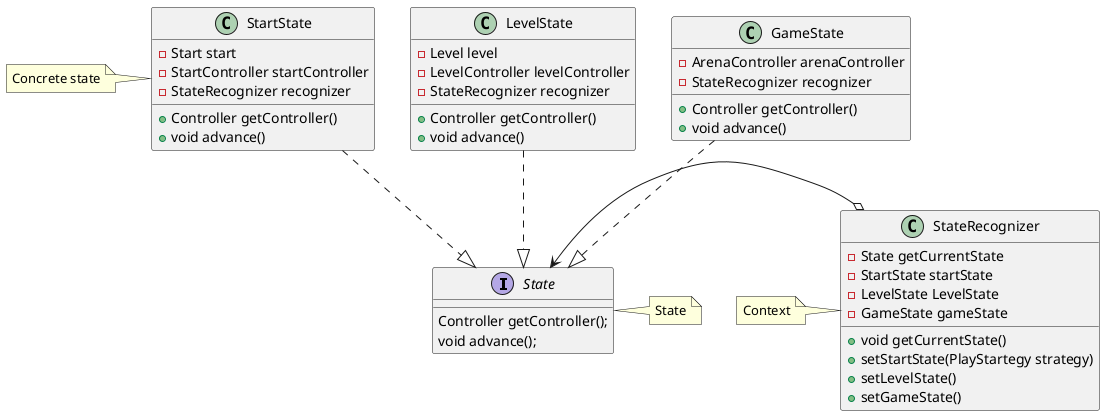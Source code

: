 @startuml state

interface State {
    Controller getController();
    void advance();
}
note right
State
end note

class StateRecognizer{
    - State getCurrentState
    - StartState startState
    - LevelState LevelState
    - GameState gameState
    + void getCurrentState()
    + setStartState(PlayStartegy strategy)
    + setLevelState()
    + setGameState()
}
note left
Context
end note

class StartState{
    - Start start
    - StartController startController
    - StateRecognizer recognizer
    + Controller getController()
    + void advance()
}
note left
Concrete state
end note
class LevelState{
    - Level level
    - LevelController levelController
    - StateRecognizer recognizer
    + Controller getController()
    + void advance()
}
class GameState{
    - ArenaController arenaController
    - StateRecognizer recognizer
    + Controller getController()
    + void advance()
}


State <-right-o StateRecognizer

skinparam groupInheritance 3

StartState ..|> State
LevelState..|> State
GameState ..|> State
@enduml